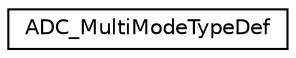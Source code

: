 digraph "Graphical Class Hierarchy"
{
 // LATEX_PDF_SIZE
  edge [fontname="Helvetica",fontsize="10",labelfontname="Helvetica",labelfontsize="10"];
  node [fontname="Helvetica",fontsize="10",shape=record];
  rankdir="LR";
  Node0 [label="ADC_MultiModeTypeDef",height=0.2,width=0.4,color="black", fillcolor="white", style="filled",URL="$struct_a_d_c___multi_mode_type_def.html",tooltip="ADC Configuration multi-mode structure definition"];
}
